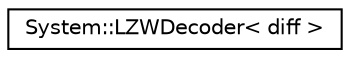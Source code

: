 digraph G
{
  edge [fontname="Helvetica",fontsize="10",labelfontname="Helvetica",labelfontsize="10"];
  node [fontname="Helvetica",fontsize="10",shape=record];
  rankdir="LR";
  Node1 [label="System::LZWDecoder\< diff \>",height=0.2,width=0.4,color="black", fillcolor="white", style="filled",URL="$class_system_1_1_l_z_w_decoder.html"];
}
